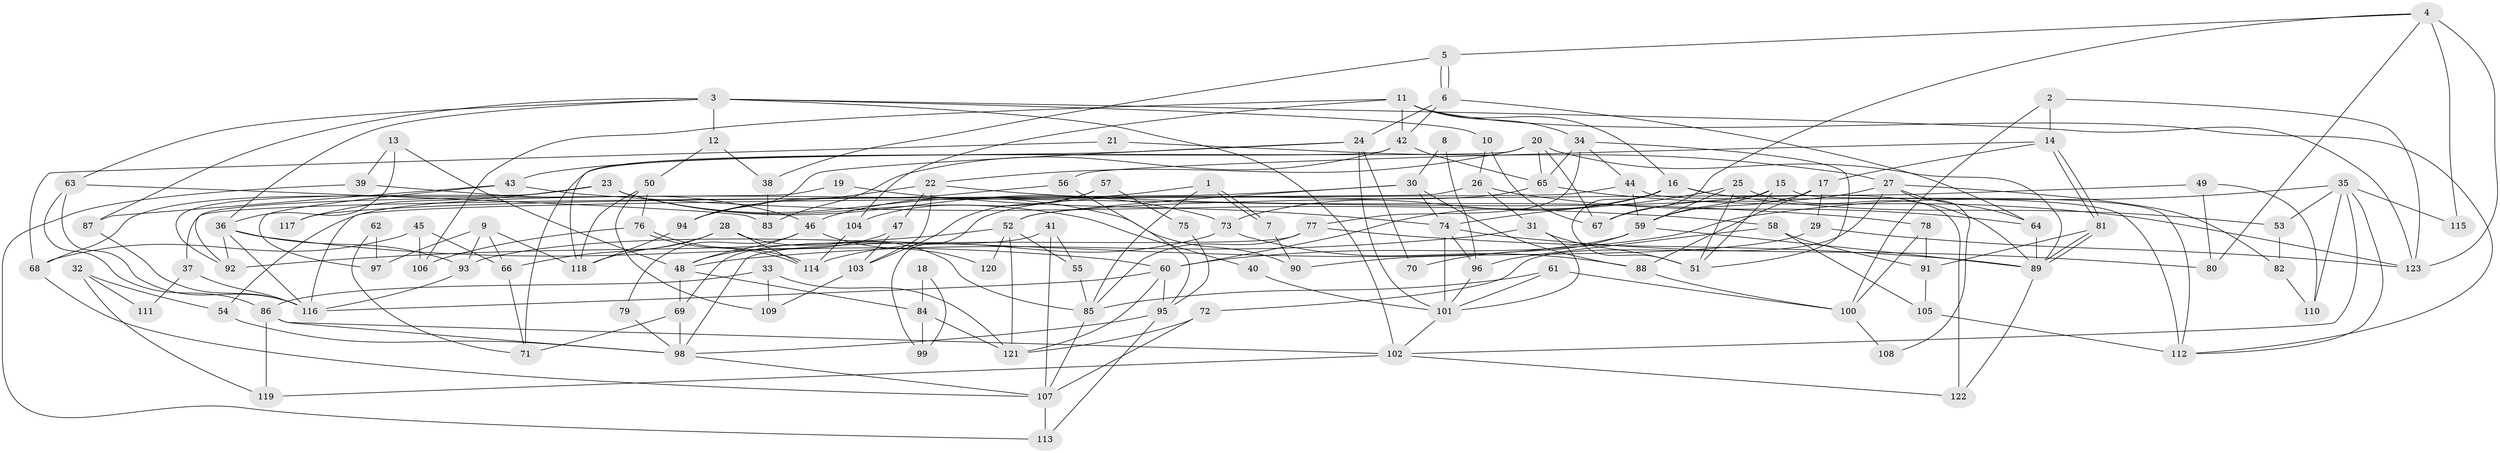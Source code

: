 // coarse degree distribution, {4: 0.14754098360655737, 3: 0.26229508196721313, 12: 0.04918032786885246, 7: 0.13114754098360656, 13: 0.01639344262295082, 6: 0.06557377049180328, 5: 0.06557377049180328, 11: 0.01639344262295082, 2: 0.11475409836065574, 10: 0.03278688524590164, 8: 0.06557377049180328, 9: 0.03278688524590164}
// Generated by graph-tools (version 1.1) at 2025/18/03/04/25 18:18:30]
// undirected, 123 vertices, 246 edges
graph export_dot {
graph [start="1"]
  node [color=gray90,style=filled];
  1;
  2;
  3;
  4;
  5;
  6;
  7;
  8;
  9;
  10;
  11;
  12;
  13;
  14;
  15;
  16;
  17;
  18;
  19;
  20;
  21;
  22;
  23;
  24;
  25;
  26;
  27;
  28;
  29;
  30;
  31;
  32;
  33;
  34;
  35;
  36;
  37;
  38;
  39;
  40;
  41;
  42;
  43;
  44;
  45;
  46;
  47;
  48;
  49;
  50;
  51;
  52;
  53;
  54;
  55;
  56;
  57;
  58;
  59;
  60;
  61;
  62;
  63;
  64;
  65;
  66;
  67;
  68;
  69;
  70;
  71;
  72;
  73;
  74;
  75;
  76;
  77;
  78;
  79;
  80;
  81;
  82;
  83;
  84;
  85;
  86;
  87;
  88;
  89;
  90;
  91;
  92;
  93;
  94;
  95;
  96;
  97;
  98;
  99;
  100;
  101;
  102;
  103;
  104;
  105;
  106;
  107;
  108;
  109;
  110;
  111;
  112;
  113;
  114;
  115;
  116;
  117;
  118;
  119;
  120;
  121;
  122;
  123;
  1 -- 7;
  1 -- 7;
  1 -- 85;
  1 -- 46;
  2 -- 14;
  2 -- 100;
  2 -- 123;
  3 -- 102;
  3 -- 87;
  3 -- 10;
  3 -- 12;
  3 -- 36;
  3 -- 63;
  3 -- 123;
  4 -- 123;
  4 -- 67;
  4 -- 5;
  4 -- 80;
  4 -- 115;
  5 -- 6;
  5 -- 6;
  5 -- 38;
  6 -- 42;
  6 -- 24;
  6 -- 64;
  7 -- 90;
  8 -- 96;
  8 -- 30;
  9 -- 118;
  9 -- 93;
  9 -- 66;
  9 -- 97;
  10 -- 67;
  10 -- 26;
  11 -- 42;
  11 -- 16;
  11 -- 34;
  11 -- 104;
  11 -- 106;
  11 -- 112;
  12 -- 38;
  12 -- 50;
  13 -- 48;
  13 -- 36;
  13 -- 39;
  14 -- 17;
  14 -- 81;
  14 -- 81;
  14 -- 56;
  15 -- 59;
  15 -- 112;
  15 -- 51;
  15 -- 54;
  16 -- 60;
  16 -- 51;
  16 -- 53;
  16 -- 73;
  16 -- 122;
  17 -- 88;
  17 -- 59;
  17 -- 29;
  18 -- 99;
  18 -- 84;
  19 -- 74;
  19 -- 92;
  20 -- 89;
  20 -- 65;
  20 -- 22;
  20 -- 67;
  20 -- 71;
  21 -- 27;
  21 -- 68;
  22 -- 94;
  22 -- 47;
  22 -- 78;
  22 -- 103;
  23 -- 68;
  23 -- 73;
  23 -- 40;
  23 -- 90;
  23 -- 92;
  23 -- 117;
  24 -- 101;
  24 -- 43;
  24 -- 70;
  24 -- 94;
  25 -- 51;
  25 -- 59;
  25 -- 74;
  25 -- 89;
  26 -- 64;
  26 -- 31;
  26 -- 37;
  27 -- 82;
  27 -- 64;
  27 -- 67;
  27 -- 72;
  27 -- 108;
  28 -- 66;
  28 -- 85;
  28 -- 114;
  28 -- 118;
  29 -- 123;
  29 -- 90;
  30 -- 74;
  30 -- 88;
  30 -- 52;
  30 -- 117;
  31 -- 51;
  31 -- 48;
  31 -- 101;
  32 -- 119;
  32 -- 54;
  32 -- 111;
  33 -- 121;
  33 -- 86;
  33 -- 109;
  34 -- 77;
  34 -- 44;
  34 -- 51;
  34 -- 65;
  35 -- 60;
  35 -- 112;
  35 -- 53;
  35 -- 102;
  35 -- 110;
  35 -- 115;
  36 -- 116;
  36 -- 60;
  36 -- 92;
  36 -- 93;
  37 -- 116;
  37 -- 111;
  38 -- 83;
  39 -- 113;
  39 -- 46;
  40 -- 101;
  41 -- 107;
  41 -- 55;
  41 -- 69;
  42 -- 118;
  42 -- 65;
  42 -- 83;
  43 -- 58;
  43 -- 87;
  43 -- 97;
  44 -- 116;
  44 -- 59;
  44 -- 112;
  45 -- 106;
  45 -- 66;
  45 -- 68;
  46 -- 48;
  46 -- 79;
  46 -- 120;
  47 -- 48;
  47 -- 103;
  48 -- 69;
  48 -- 84;
  49 -- 52;
  49 -- 80;
  49 -- 110;
  50 -- 109;
  50 -- 76;
  50 -- 118;
  52 -- 92;
  52 -- 55;
  52 -- 120;
  52 -- 121;
  53 -- 82;
  54 -- 98;
  55 -- 85;
  56 -- 94;
  56 -- 95;
  57 -- 104;
  57 -- 103;
  57 -- 75;
  58 -- 91;
  58 -- 96;
  58 -- 105;
  59 -- 89;
  59 -- 70;
  59 -- 93;
  60 -- 95;
  60 -- 116;
  60 -- 121;
  61 -- 85;
  61 -- 101;
  61 -- 100;
  62 -- 97;
  62 -- 71;
  63 -- 116;
  63 -- 83;
  63 -- 86;
  64 -- 89;
  65 -- 123;
  65 -- 99;
  66 -- 71;
  68 -- 107;
  69 -- 71;
  69 -- 98;
  72 -- 121;
  72 -- 107;
  73 -- 114;
  73 -- 88;
  74 -- 101;
  74 -- 80;
  74 -- 96;
  75 -- 95;
  76 -- 114;
  76 -- 114;
  76 -- 106;
  77 -- 98;
  77 -- 89;
  77 -- 85;
  78 -- 91;
  78 -- 100;
  79 -- 98;
  81 -- 89;
  81 -- 89;
  81 -- 91;
  82 -- 110;
  84 -- 121;
  84 -- 99;
  85 -- 107;
  86 -- 102;
  86 -- 98;
  86 -- 119;
  87 -- 116;
  88 -- 100;
  89 -- 122;
  91 -- 105;
  93 -- 116;
  94 -- 118;
  95 -- 98;
  95 -- 113;
  96 -- 101;
  98 -- 107;
  100 -- 108;
  101 -- 102;
  102 -- 122;
  102 -- 119;
  103 -- 109;
  104 -- 114;
  105 -- 112;
  107 -- 113;
}
